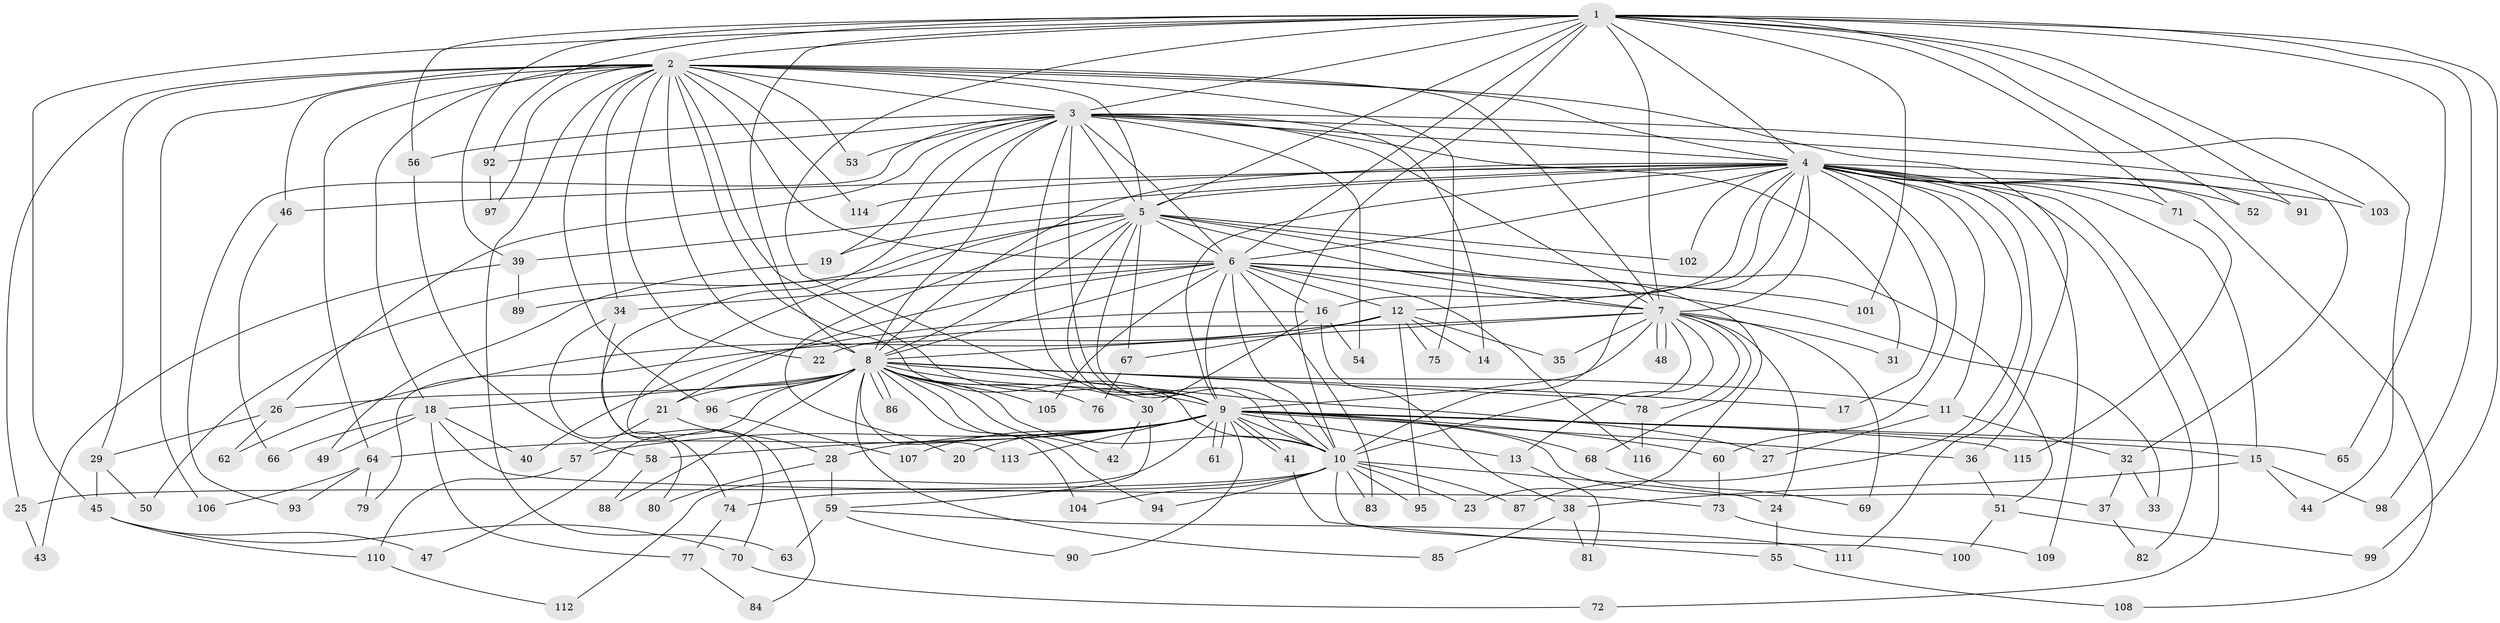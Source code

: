 // Generated by graph-tools (version 1.1) at 2025/13/03/09/25 04:13:51]
// undirected, 116 vertices, 257 edges
graph export_dot {
graph [start="1"]
  node [color=gray90,style=filled];
  1;
  2;
  3;
  4;
  5;
  6;
  7;
  8;
  9;
  10;
  11;
  12;
  13;
  14;
  15;
  16;
  17;
  18;
  19;
  20;
  21;
  22;
  23;
  24;
  25;
  26;
  27;
  28;
  29;
  30;
  31;
  32;
  33;
  34;
  35;
  36;
  37;
  38;
  39;
  40;
  41;
  42;
  43;
  44;
  45;
  46;
  47;
  48;
  49;
  50;
  51;
  52;
  53;
  54;
  55;
  56;
  57;
  58;
  59;
  60;
  61;
  62;
  63;
  64;
  65;
  66;
  67;
  68;
  69;
  70;
  71;
  72;
  73;
  74;
  75;
  76;
  77;
  78;
  79;
  80;
  81;
  82;
  83;
  84;
  85;
  86;
  87;
  88;
  89;
  90;
  91;
  92;
  93;
  94;
  95;
  96;
  97;
  98;
  99;
  100;
  101;
  102;
  103;
  104;
  105;
  106;
  107;
  108;
  109;
  110;
  111;
  112;
  113;
  114;
  115;
  116;
  1 -- 2;
  1 -- 3;
  1 -- 4;
  1 -- 5;
  1 -- 6;
  1 -- 7;
  1 -- 8;
  1 -- 9;
  1 -- 10;
  1 -- 39;
  1 -- 45;
  1 -- 52;
  1 -- 56;
  1 -- 65;
  1 -- 71;
  1 -- 91;
  1 -- 92;
  1 -- 98;
  1 -- 99;
  1 -- 101;
  1 -- 103;
  2 -- 3;
  2 -- 4;
  2 -- 5;
  2 -- 6;
  2 -- 7;
  2 -- 8;
  2 -- 9;
  2 -- 10;
  2 -- 18;
  2 -- 22;
  2 -- 25;
  2 -- 29;
  2 -- 34;
  2 -- 36;
  2 -- 46;
  2 -- 53;
  2 -- 63;
  2 -- 64;
  2 -- 75;
  2 -- 96;
  2 -- 97;
  2 -- 106;
  2 -- 114;
  3 -- 4;
  3 -- 5;
  3 -- 6;
  3 -- 7;
  3 -- 8;
  3 -- 9;
  3 -- 10;
  3 -- 14;
  3 -- 19;
  3 -- 26;
  3 -- 31;
  3 -- 32;
  3 -- 44;
  3 -- 53;
  3 -- 54;
  3 -- 56;
  3 -- 74;
  3 -- 92;
  3 -- 93;
  4 -- 5;
  4 -- 6;
  4 -- 7;
  4 -- 8;
  4 -- 9;
  4 -- 10;
  4 -- 11;
  4 -- 12;
  4 -- 15;
  4 -- 16;
  4 -- 17;
  4 -- 39;
  4 -- 46;
  4 -- 52;
  4 -- 60;
  4 -- 71;
  4 -- 72;
  4 -- 82;
  4 -- 87;
  4 -- 91;
  4 -- 102;
  4 -- 103;
  4 -- 108;
  4 -- 109;
  4 -- 111;
  4 -- 114;
  5 -- 6;
  5 -- 7;
  5 -- 8;
  5 -- 9;
  5 -- 10;
  5 -- 19;
  5 -- 20;
  5 -- 23;
  5 -- 50;
  5 -- 51;
  5 -- 67;
  5 -- 84;
  5 -- 102;
  6 -- 7;
  6 -- 8;
  6 -- 9;
  6 -- 10;
  6 -- 12;
  6 -- 16;
  6 -- 21;
  6 -- 33;
  6 -- 34;
  6 -- 83;
  6 -- 89;
  6 -- 101;
  6 -- 105;
  6 -- 116;
  7 -- 8;
  7 -- 9;
  7 -- 10;
  7 -- 13;
  7 -- 22;
  7 -- 24;
  7 -- 31;
  7 -- 35;
  7 -- 48;
  7 -- 48;
  7 -- 68;
  7 -- 69;
  7 -- 78;
  8 -- 9;
  8 -- 10;
  8 -- 11;
  8 -- 17;
  8 -- 18;
  8 -- 21;
  8 -- 26;
  8 -- 27;
  8 -- 30;
  8 -- 42;
  8 -- 47;
  8 -- 76;
  8 -- 78;
  8 -- 85;
  8 -- 86;
  8 -- 86;
  8 -- 88;
  8 -- 94;
  8 -- 96;
  8 -- 104;
  8 -- 105;
  8 -- 113;
  9 -- 10;
  9 -- 13;
  9 -- 15;
  9 -- 20;
  9 -- 28;
  9 -- 36;
  9 -- 37;
  9 -- 41;
  9 -- 41;
  9 -- 57;
  9 -- 58;
  9 -- 60;
  9 -- 61;
  9 -- 61;
  9 -- 64;
  9 -- 65;
  9 -- 68;
  9 -- 90;
  9 -- 107;
  9 -- 112;
  9 -- 113;
  9 -- 115;
  10 -- 23;
  10 -- 24;
  10 -- 25;
  10 -- 74;
  10 -- 83;
  10 -- 87;
  10 -- 94;
  10 -- 95;
  10 -- 100;
  10 -- 104;
  11 -- 27;
  11 -- 32;
  12 -- 14;
  12 -- 35;
  12 -- 62;
  12 -- 67;
  12 -- 75;
  12 -- 79;
  12 -- 95;
  13 -- 81;
  15 -- 38;
  15 -- 44;
  15 -- 98;
  16 -- 30;
  16 -- 38;
  16 -- 40;
  16 -- 54;
  18 -- 40;
  18 -- 49;
  18 -- 66;
  18 -- 73;
  18 -- 77;
  19 -- 49;
  21 -- 28;
  21 -- 57;
  24 -- 55;
  25 -- 43;
  26 -- 29;
  26 -- 62;
  28 -- 59;
  28 -- 80;
  29 -- 45;
  29 -- 50;
  30 -- 42;
  30 -- 59;
  32 -- 33;
  32 -- 37;
  34 -- 70;
  34 -- 80;
  36 -- 51;
  37 -- 82;
  38 -- 81;
  38 -- 85;
  39 -- 43;
  39 -- 89;
  41 -- 55;
  45 -- 47;
  45 -- 70;
  45 -- 110;
  46 -- 66;
  51 -- 99;
  51 -- 100;
  55 -- 108;
  56 -- 58;
  57 -- 110;
  58 -- 88;
  59 -- 63;
  59 -- 90;
  59 -- 111;
  60 -- 73;
  64 -- 79;
  64 -- 93;
  64 -- 106;
  67 -- 76;
  68 -- 69;
  70 -- 72;
  71 -- 115;
  73 -- 109;
  74 -- 77;
  77 -- 84;
  78 -- 116;
  92 -- 97;
  96 -- 107;
  110 -- 112;
}
